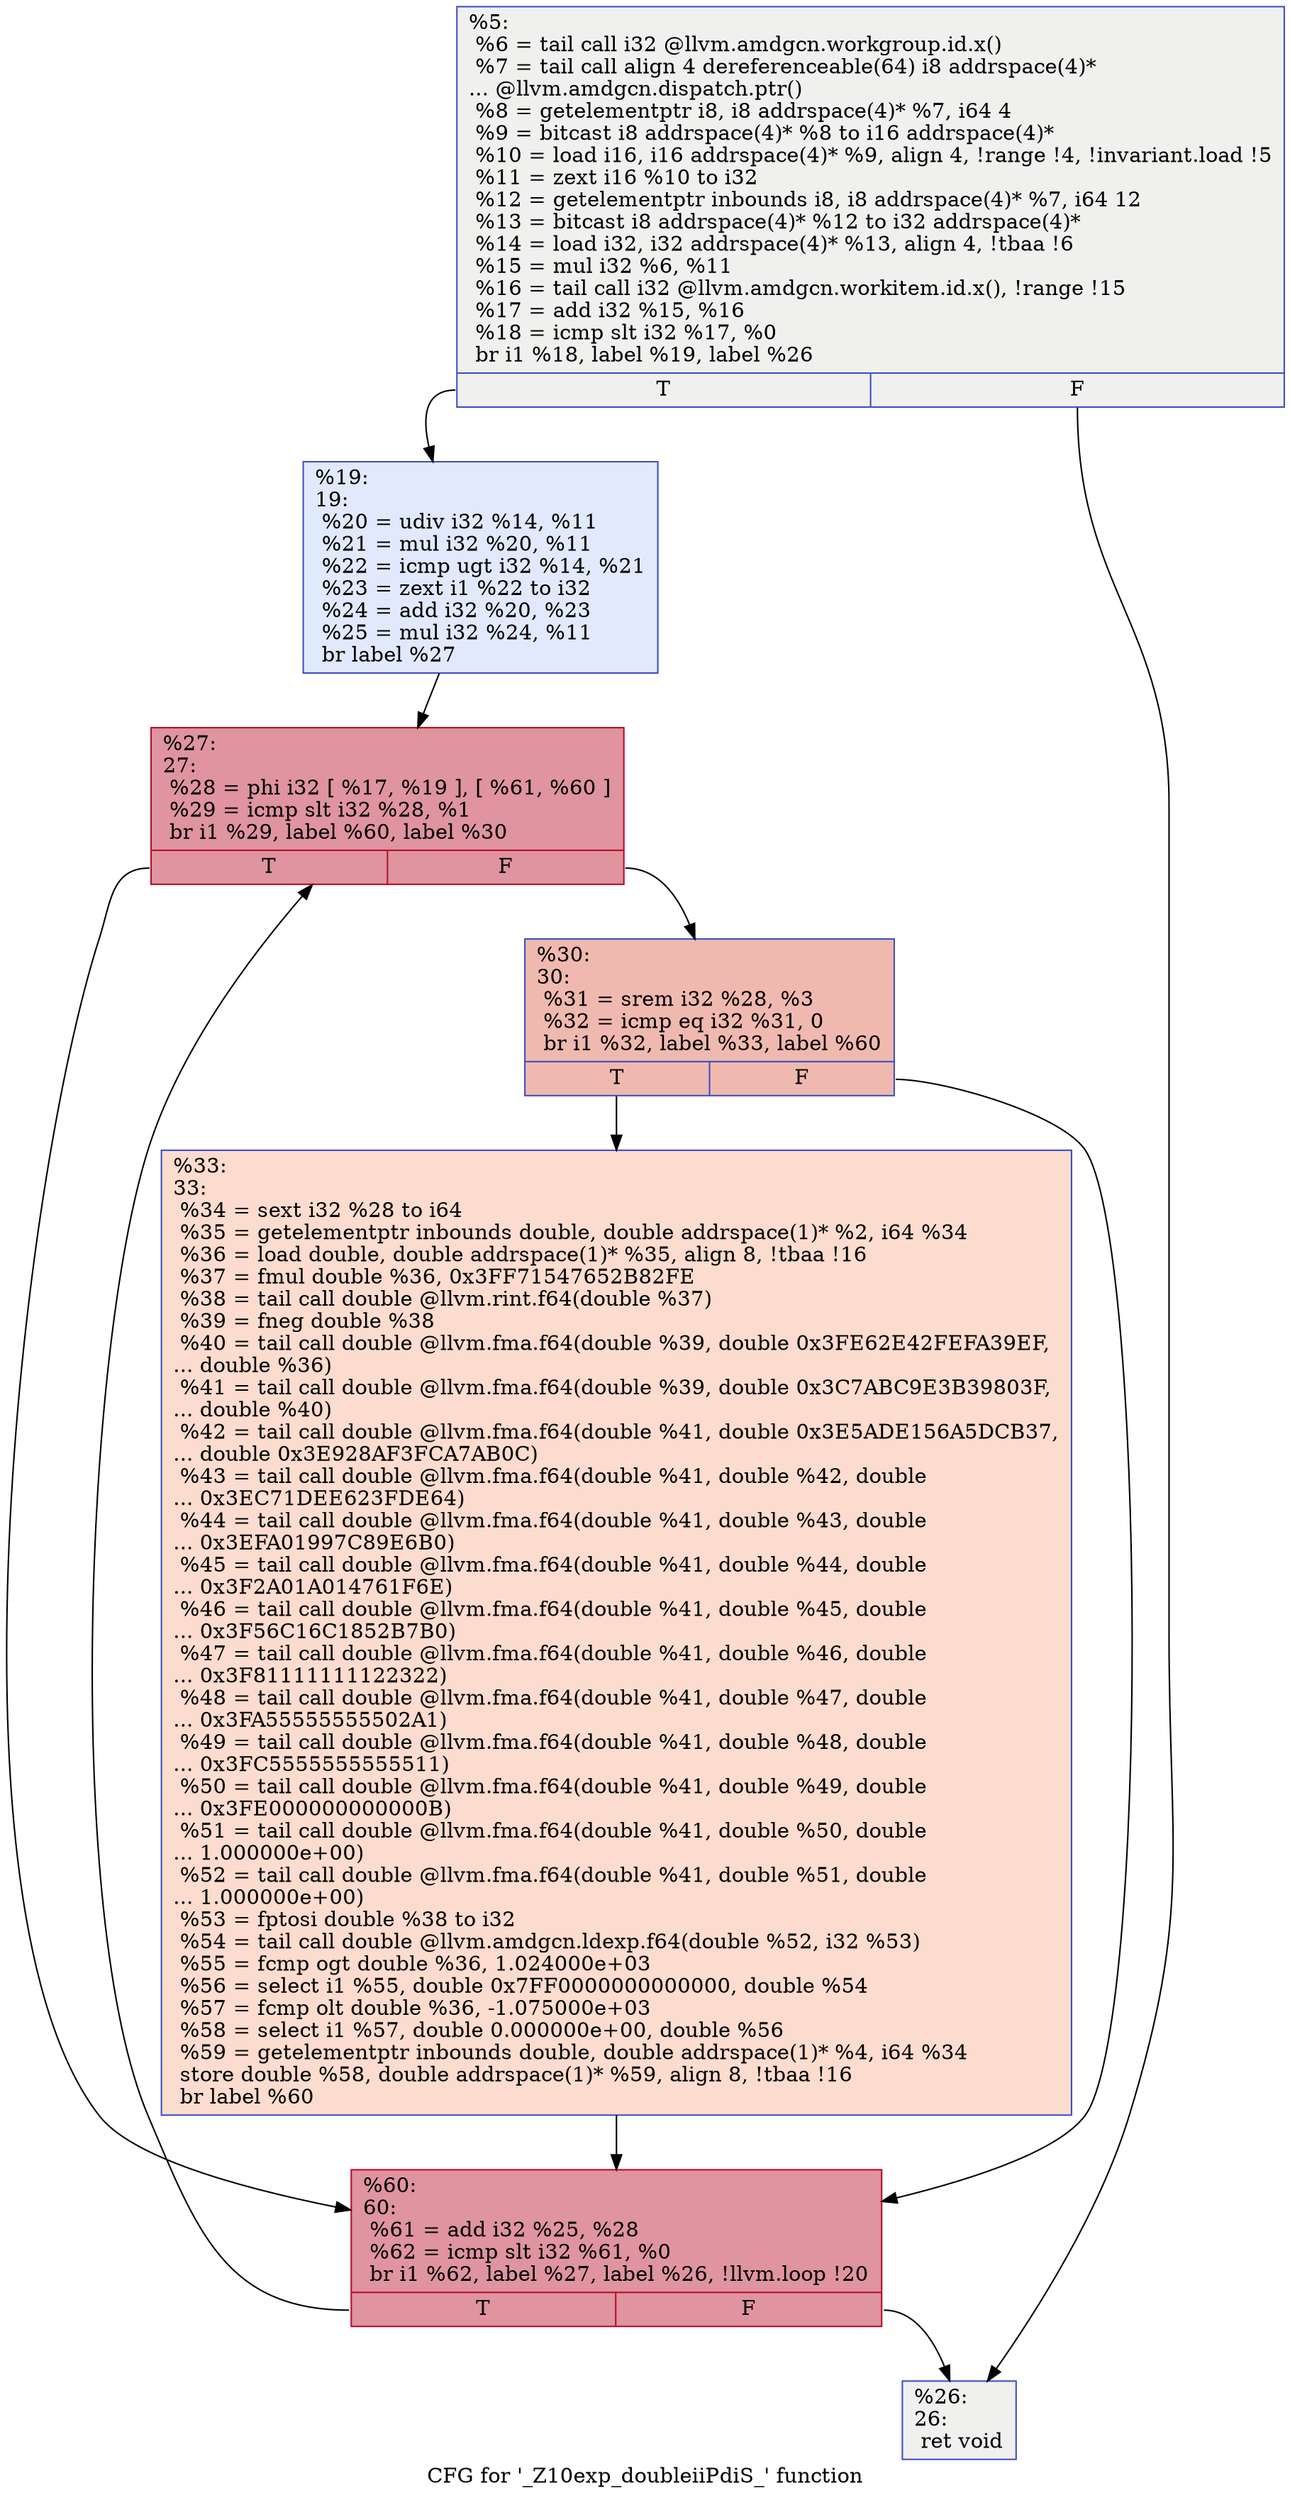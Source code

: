 digraph "CFG for '_Z10exp_doubleiiPdiS_' function" {
	label="CFG for '_Z10exp_doubleiiPdiS_' function";

	Node0x5f8de80 [shape=record,color="#3d50c3ff", style=filled, fillcolor="#dedcdb70",label="{%5:\l  %6 = tail call i32 @llvm.amdgcn.workgroup.id.x()\l  %7 = tail call align 4 dereferenceable(64) i8 addrspace(4)*\l... @llvm.amdgcn.dispatch.ptr()\l  %8 = getelementptr i8, i8 addrspace(4)* %7, i64 4\l  %9 = bitcast i8 addrspace(4)* %8 to i16 addrspace(4)*\l  %10 = load i16, i16 addrspace(4)* %9, align 4, !range !4, !invariant.load !5\l  %11 = zext i16 %10 to i32\l  %12 = getelementptr inbounds i8, i8 addrspace(4)* %7, i64 12\l  %13 = bitcast i8 addrspace(4)* %12 to i32 addrspace(4)*\l  %14 = load i32, i32 addrspace(4)* %13, align 4, !tbaa !6\l  %15 = mul i32 %6, %11\l  %16 = tail call i32 @llvm.amdgcn.workitem.id.x(), !range !15\l  %17 = add i32 %15, %16\l  %18 = icmp slt i32 %17, %0\l  br i1 %18, label %19, label %26\l|{<s0>T|<s1>F}}"];
	Node0x5f8de80:s0 -> Node0x5f900b0;
	Node0x5f8de80:s1 -> Node0x5f90140;
	Node0x5f900b0 [shape=record,color="#3d50c3ff", style=filled, fillcolor="#b9d0f970",label="{%19:\l19:                                               \l  %20 = udiv i32 %14, %11\l  %21 = mul i32 %20, %11\l  %22 = icmp ugt i32 %14, %21\l  %23 = zext i1 %22 to i32\l  %24 = add i32 %20, %23\l  %25 = mul i32 %24, %11\l  br label %27\l}"];
	Node0x5f900b0 -> Node0x5f905c0;
	Node0x5f90140 [shape=record,color="#3d50c3ff", style=filled, fillcolor="#dedcdb70",label="{%26:\l26:                                               \l  ret void\l}"];
	Node0x5f905c0 [shape=record,color="#b70d28ff", style=filled, fillcolor="#b70d2870",label="{%27:\l27:                                               \l  %28 = phi i32 [ %17, %19 ], [ %61, %60 ]\l  %29 = icmp slt i32 %28, %1\l  br i1 %29, label %60, label %30\l|{<s0>T|<s1>F}}"];
	Node0x5f905c0:s0 -> Node0x5f906d0;
	Node0x5f905c0:s1 -> Node0x5f90860;
	Node0x5f90860 [shape=record,color="#3d50c3ff", style=filled, fillcolor="#de614d70",label="{%30:\l30:                                               \l  %31 = srem i32 %28, %3\l  %32 = icmp eq i32 %31, 0\l  br i1 %32, label %33, label %60\l|{<s0>T|<s1>F}}"];
	Node0x5f90860:s0 -> Node0x5f8ff10;
	Node0x5f90860:s1 -> Node0x5f906d0;
	Node0x5f8ff10 [shape=record,color="#3d50c3ff", style=filled, fillcolor="#f7af9170",label="{%33:\l33:                                               \l  %34 = sext i32 %28 to i64\l  %35 = getelementptr inbounds double, double addrspace(1)* %2, i64 %34\l  %36 = load double, double addrspace(1)* %35, align 8, !tbaa !16\l  %37 = fmul double %36, 0x3FF71547652B82FE\l  %38 = tail call double @llvm.rint.f64(double %37)\l  %39 = fneg double %38\l  %40 = tail call double @llvm.fma.f64(double %39, double 0x3FE62E42FEFA39EF,\l... double %36)\l  %41 = tail call double @llvm.fma.f64(double %39, double 0x3C7ABC9E3B39803F,\l... double %40)\l  %42 = tail call double @llvm.fma.f64(double %41, double 0x3E5ADE156A5DCB37,\l... double 0x3E928AF3FCA7AB0C)\l  %43 = tail call double @llvm.fma.f64(double %41, double %42, double\l... 0x3EC71DEE623FDE64)\l  %44 = tail call double @llvm.fma.f64(double %41, double %43, double\l... 0x3EFA01997C89E6B0)\l  %45 = tail call double @llvm.fma.f64(double %41, double %44, double\l... 0x3F2A01A014761F6E)\l  %46 = tail call double @llvm.fma.f64(double %41, double %45, double\l... 0x3F56C16C1852B7B0)\l  %47 = tail call double @llvm.fma.f64(double %41, double %46, double\l... 0x3F81111111122322)\l  %48 = tail call double @llvm.fma.f64(double %41, double %47, double\l... 0x3FA55555555502A1)\l  %49 = tail call double @llvm.fma.f64(double %41, double %48, double\l... 0x3FC5555555555511)\l  %50 = tail call double @llvm.fma.f64(double %41, double %49, double\l... 0x3FE000000000000B)\l  %51 = tail call double @llvm.fma.f64(double %41, double %50, double\l... 1.000000e+00)\l  %52 = tail call double @llvm.fma.f64(double %41, double %51, double\l... 1.000000e+00)\l  %53 = fptosi double %38 to i32\l  %54 = tail call double @llvm.amdgcn.ldexp.f64(double %52, i32 %53)\l  %55 = fcmp ogt double %36, 1.024000e+03\l  %56 = select i1 %55, double 0x7FF0000000000000, double %54\l  %57 = fcmp olt double %36, -1.075000e+03\l  %58 = select i1 %57, double 0.000000e+00, double %56\l  %59 = getelementptr inbounds double, double addrspace(1)* %4, i64 %34\l  store double %58, double addrspace(1)* %59, align 8, !tbaa !16\l  br label %60\l}"];
	Node0x5f8ff10 -> Node0x5f906d0;
	Node0x5f906d0 [shape=record,color="#b70d28ff", style=filled, fillcolor="#b70d2870",label="{%60:\l60:                                               \l  %61 = add i32 %25, %28\l  %62 = icmp slt i32 %61, %0\l  br i1 %62, label %27, label %26, !llvm.loop !20\l|{<s0>T|<s1>F}}"];
	Node0x5f906d0:s0 -> Node0x5f905c0;
	Node0x5f906d0:s1 -> Node0x5f90140;
}
